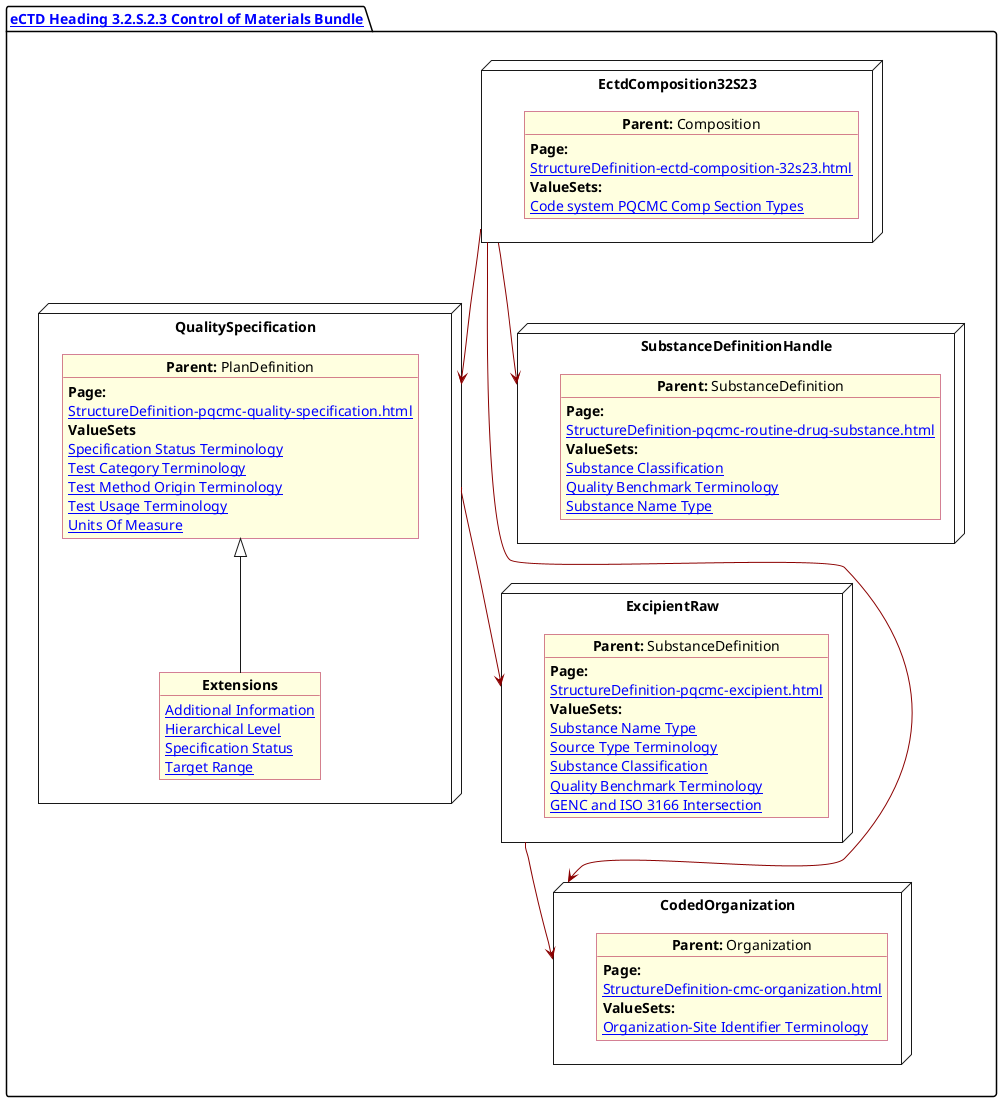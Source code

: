 @startuml SubstanceControlMat
allowmixing
'Mixed model of use case and object
skinparam svgDimensionStyle false
skinparam ObjectBackgroundColor LightYellow
skinparam ObjectBorderColor #A80036
skinparam activityDiamondBorderColor #A80036
skinparam activityDiamondBackgroundColor lawnGreen
skinparam ClassBorderThickness 4

package "[[StructureDefinition-cmc-ectd-document-32s23.html eCTD Heading 3.2.S.2.3 Control of Materials Bundle]]" as NODES {

    node "QualitySpecification" as N2 {

        object "**Parent:** PlanDefinition" as obj2 {
            **Page:**
            [[StructureDefinition-pqcmc-quality-specification.html]]
            **ValueSets**
            [[ValueSet-pqcmc-specification-status-terminology.html Specification Status Terminology]]
            [[ValueSet-pqcmc-test-category-terminology.html Test Category Terminology]]
            [[ValueSet-pqcmc-test-method-origin-terminology.html Test Method Origin Terminology]]
            [[ValueSet-pqcmc-test-usage-terminology.html Test Usage Terminology]]
            [[ValueSet-pqcmc-units-of-measure.html Units Of Measure]]
        }
        object "**Extensions**" as objQSEx {
            [[StructureDefinition-pq-additional-info-extension.html Additional Information]]
            [[StructureDefinition-pq-hierarchical-level-extension.html Hierarchical Level]]
            [[StructureDefinition-pq-specification-status-extension.html Specification Status]]
            [[StructureDefinition-pq-target-range.html Target Range]]
        }
        obj2 <|-- objQSEx
    }
    node "EctdComposition32S23" as N1 {

        object "**Parent:** Composition" as obj1 {
            **Page:**
            [[StructureDefinition-ectd-composition-32s23.html]]
            **ValueSets:**
            [[ValueSet-cmc-comp-section-types-vs.html Code system PQCMC Comp Section Types]]
        }
    }

    node "ExcipientRaw" as N21 {

        object "**Parent:** SubstanceDefinition" as obj22 {
            **Page:**
            [[StructureDefinition-pqcmc-excipient.html]]
            **ValueSets:**
            [[ValueSet-pqcmc-substance-name-type.html Substance Name Type]]
            [[ValueSet-pqcmc-source-type-terminology.html Source Type Terminology]]
            [[ValueSet-substance-classification.html Substance Classification]]
            [[ValueSet-pqcmc-quality-benchmark-terminology.html Quality Benchmark Terminology]]
            [[ValueSet-pqcmc-genc-and-iso-intersect.html GENC and ISO 3166 Intersection]]
        }
    }
    node "CodedOrganization" as NSO {

        object "**Parent:** Organization" as objAu {
            **Page:**
            [[StructureDefinition-cmc-organization.html]]
            **ValueSets:**
            [[ValueSet-pqcmc-org-identifier-type-terminology.html Organization-Site Identifier Terminology]]
        }
    }

    node "SubstanceDefinitionHandle" as NN {

        object "**Parent:** SubstanceDefinition" as obj3 {
            **Page:**
            [[StructureDefinition-pqcmc-routine-drug-substance.html]]
            **ValueSets:**
            [[ValueSet-substance-classification.html Substance Classification]]
            [[ValueSet-pqcmc-quality-benchmark-terminology.html Quality Benchmark Terminology]]
            [[ValueSet-pqcmc-substance-name-type.html Substance Name Type]]
        }
    }

    N1 -[#darkred]--> N2
    N2 -[#darkred]-> N21
    N1 -[#darkred]--> NSO
    N1 -[#darkred]--> NN
    N21 -[#darkred]-> NSO
}
@enduml